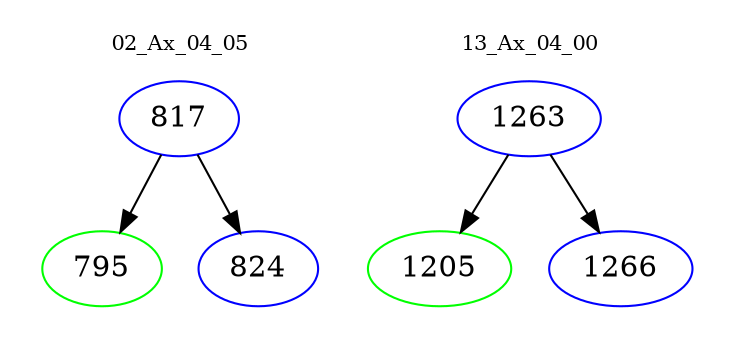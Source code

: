 digraph{
subgraph cluster_0 {
color = white
label = "02_Ax_04_05";
fontsize=10;
T0_817 [label="817", color="blue"]
T0_817 -> T0_795 [color="black"]
T0_795 [label="795", color="green"]
T0_817 -> T0_824 [color="black"]
T0_824 [label="824", color="blue"]
}
subgraph cluster_1 {
color = white
label = "13_Ax_04_00";
fontsize=10;
T1_1263 [label="1263", color="blue"]
T1_1263 -> T1_1205 [color="black"]
T1_1205 [label="1205", color="green"]
T1_1263 -> T1_1266 [color="black"]
T1_1266 [label="1266", color="blue"]
}
}
